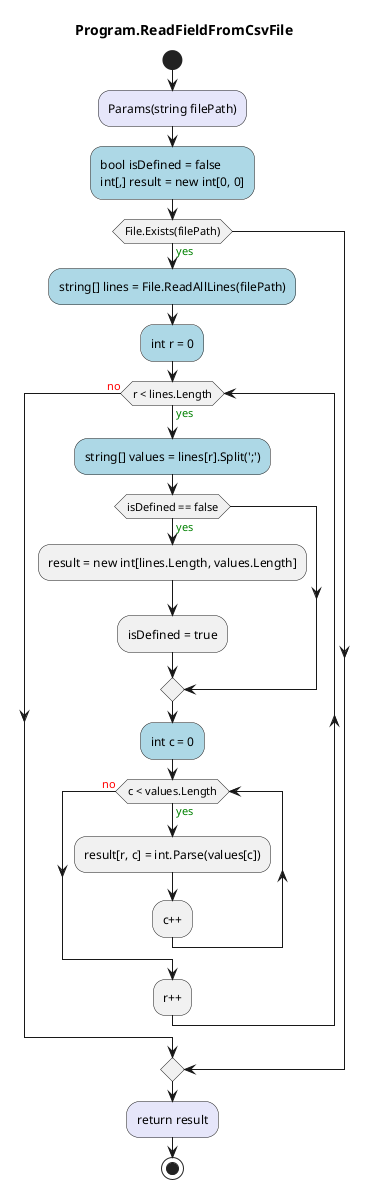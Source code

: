 @startuml Program.ReadFieldFromCsvFile
title Program.ReadFieldFromCsvFile
start
#Lavender:Params(string filePath);
#LightBlue:bool isDefined = false
int[,] result = new int[0, 0];
if (File.Exists(filePath)) then (<color:green>yes)
    #LightBlue:string[] lines = File.ReadAllLines(filePath);
    #LightBlue:int r = 0;
    while (r < lines.Length) is (<color:green>yes)
        #LightBlue:string[] values = lines[r].Split(';');
        if (isDefined == false) then (<color:green>yes)
            :result = new int[lines.Length, values.Length];
            :isDefined = true;
        endif
        #LightBlue:int c = 0;
        while (c < values.Length) is (<color:green>yes)
            :result[r, c] = int.Parse(values[c]);
        :c++;
        endwhile (<color:red>no)
    :r++;
    endwhile (<color:red>no)
endif
#Lavender:return result;
stop
@enduml
